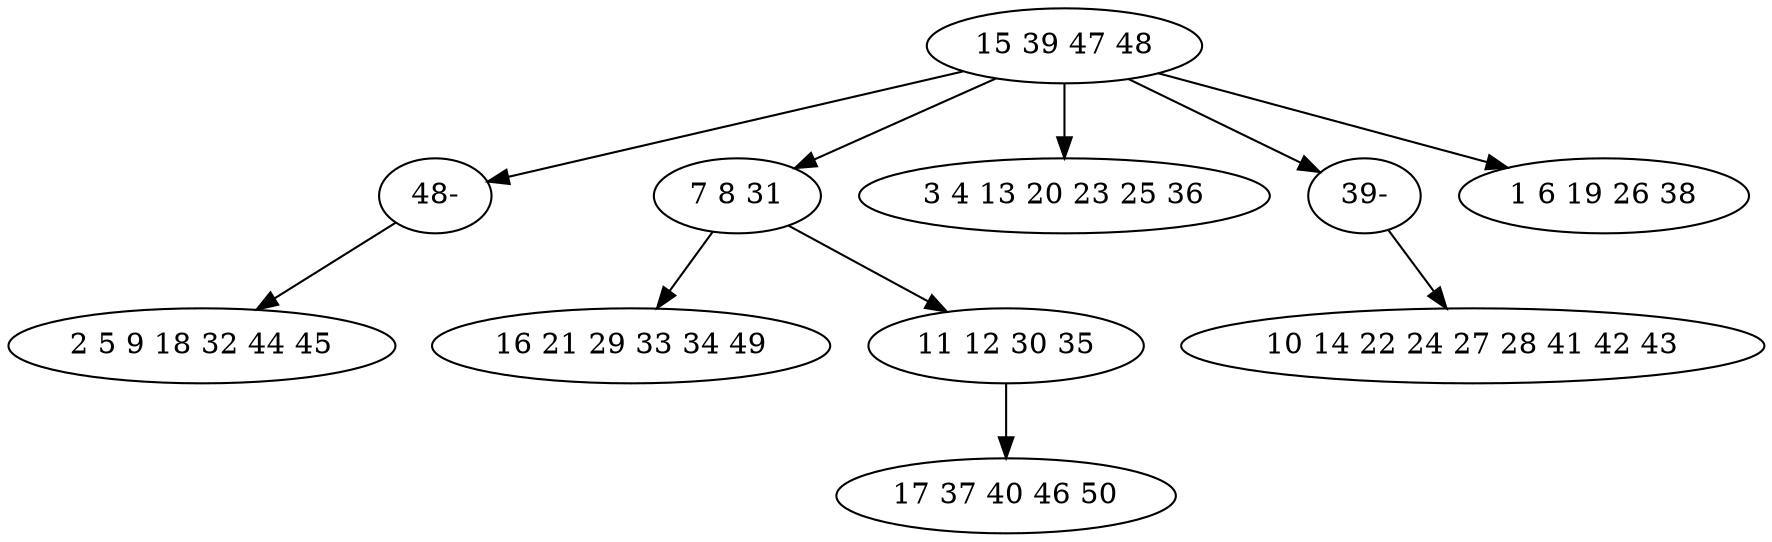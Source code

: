 digraph true_tree {
	"0" -> "10"
	"0" -> "2"
	"0" -> "3"
	"0" -> "9"
	"0" -> "5"
	"2" -> "6"
	"2" -> "7"
	"7" -> "8"
	"9" -> "4"
	"10" -> "1"
	"0" [label="15 39 47 48"];
	"1" [label="2 5 9 18 32 44 45"];
	"2" [label="7 8 31"];
	"3" [label="3 4 13 20 23 25 36"];
	"4" [label="10 14 22 24 27 28 41 42 43"];
	"5" [label="1 6 19 26 38"];
	"6" [label="16 21 29 33 34 49"];
	"7" [label="11 12 30 35"];
	"8" [label="17 37 40 46 50"];
	"9" [label="39-"];
	"10" [label="48-"];
}
